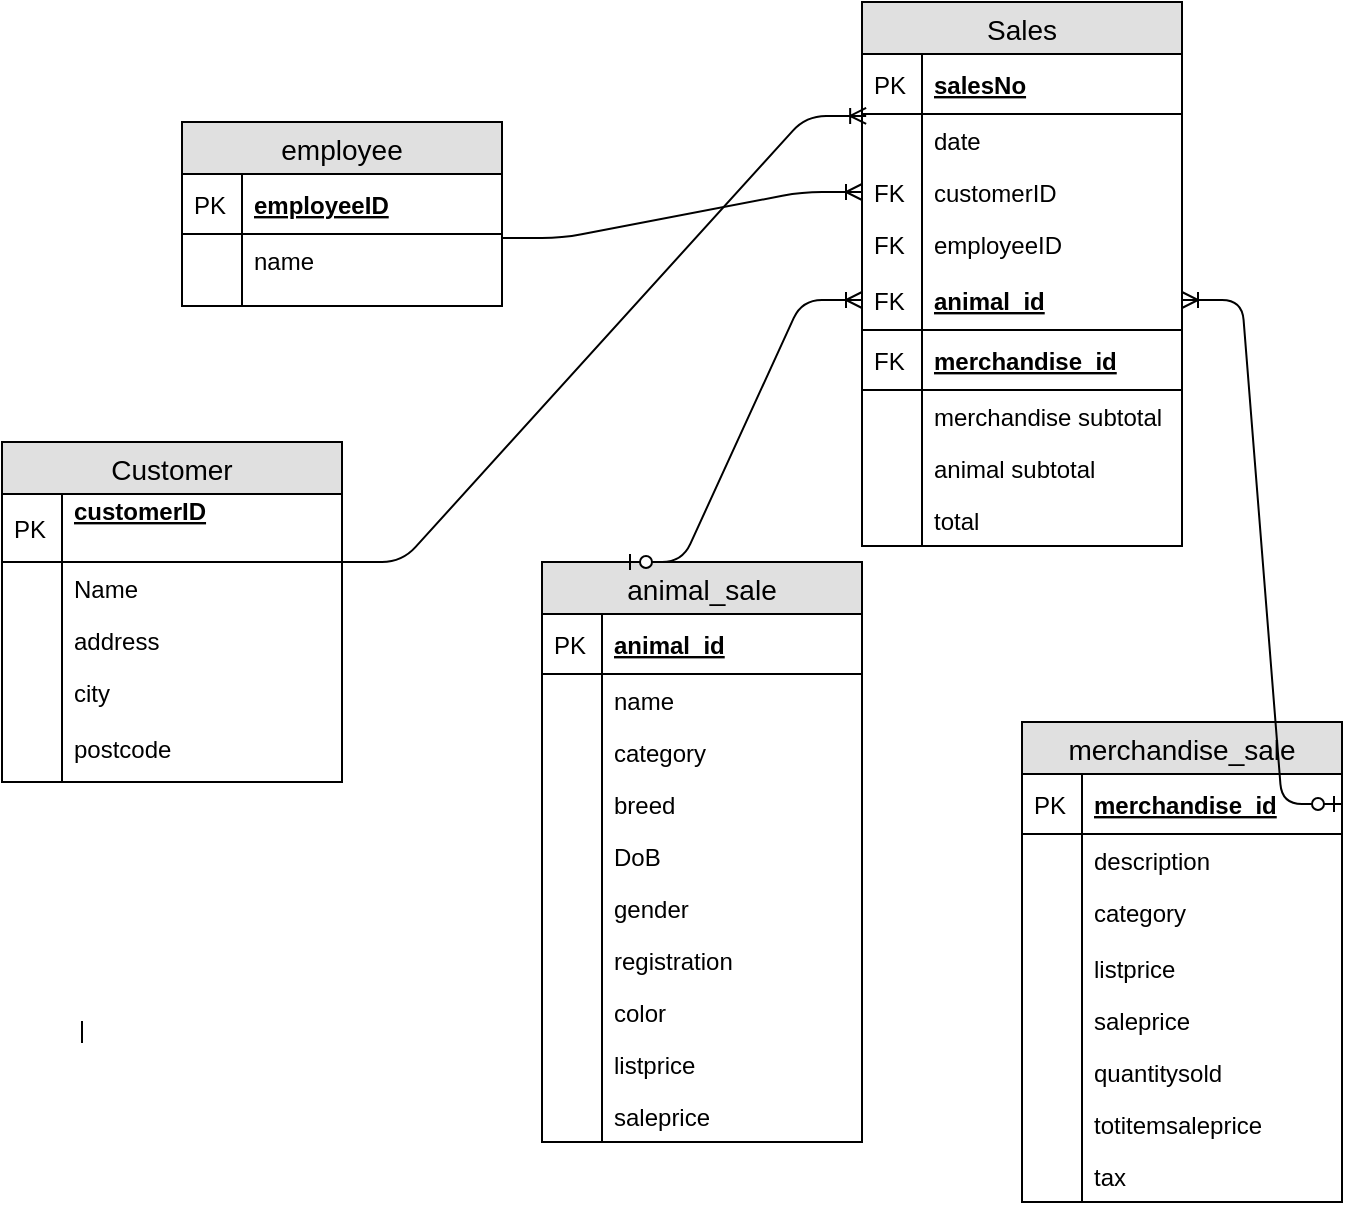 <mxfile version="12.5.3" type="device"><diagram id="j_NuL5c5uJ3YKDHgTJlL" name="Page-1"><mxGraphModel dx="632" dy="703" grid="1" gridSize="10" guides="1" tooltips="1" connect="1" arrows="1" fold="1" page="1" pageScale="1" pageWidth="827" pageHeight="1169" math="0" shadow="0"><root><mxCell id="0"/><mxCell id="1" parent="0"/><mxCell id="MRcP5F7fg_fLgeBPVOdE-1" value="Sales" style="swimlane;fontStyle=0;childLayout=stackLayout;horizontal=1;startSize=26;fillColor=#e0e0e0;horizontalStack=0;resizeParent=1;resizeParentMax=0;resizeLast=0;collapsible=1;marginBottom=0;swimlaneFillColor=#ffffff;align=center;fontSize=14;" parent="1" vertex="1"><mxGeometry x="480" y="10" width="160" height="272" as="geometry"/></mxCell><mxCell id="MRcP5F7fg_fLgeBPVOdE-2" value="salesNo" style="shape=partialRectangle;top=0;left=0;right=0;bottom=1;align=left;verticalAlign=middle;fillColor=none;spacingLeft=34;spacingRight=4;overflow=hidden;rotatable=0;points=[[0,0.5],[1,0.5]];portConstraint=eastwest;dropTarget=0;fontStyle=5;fontSize=12;" parent="MRcP5F7fg_fLgeBPVOdE-1" vertex="1"><mxGeometry y="26" width="160" height="30" as="geometry"/></mxCell><mxCell id="MRcP5F7fg_fLgeBPVOdE-3" value="PK" style="shape=partialRectangle;top=0;left=0;bottom=0;fillColor=none;align=left;verticalAlign=middle;spacingLeft=4;spacingRight=4;overflow=hidden;rotatable=0;points=[];portConstraint=eastwest;part=1;fontSize=12;" parent="MRcP5F7fg_fLgeBPVOdE-2" vertex="1" connectable="0"><mxGeometry width="30" height="30" as="geometry"/></mxCell><mxCell id="MRcP5F7fg_fLgeBPVOdE-4" value="date" style="shape=partialRectangle;top=0;left=0;right=0;bottom=0;align=left;verticalAlign=top;fillColor=none;spacingLeft=34;spacingRight=4;overflow=hidden;rotatable=0;points=[[0,0.5],[1,0.5]];portConstraint=eastwest;dropTarget=0;fontSize=12;" parent="MRcP5F7fg_fLgeBPVOdE-1" vertex="1"><mxGeometry y="56" width="160" height="26" as="geometry"/></mxCell><mxCell id="MRcP5F7fg_fLgeBPVOdE-5" value="" style="shape=partialRectangle;top=0;left=0;bottom=0;fillColor=none;align=left;verticalAlign=top;spacingLeft=4;spacingRight=4;overflow=hidden;rotatable=0;points=[];portConstraint=eastwest;part=1;fontSize=12;" parent="MRcP5F7fg_fLgeBPVOdE-4" vertex="1" connectable="0"><mxGeometry width="30" height="26" as="geometry"/></mxCell><mxCell id="MRcP5F7fg_fLgeBPVOdE-114" value="customerID" style="shape=partialRectangle;top=0;left=0;right=0;bottom=0;align=left;verticalAlign=top;fillColor=none;spacingLeft=34;spacingRight=4;overflow=hidden;rotatable=0;points=[[0,0.5],[1,0.5]];portConstraint=eastwest;dropTarget=0;fontSize=12;" parent="MRcP5F7fg_fLgeBPVOdE-1" vertex="1"><mxGeometry y="82" width="160" height="26" as="geometry"/></mxCell><mxCell id="MRcP5F7fg_fLgeBPVOdE-115" value="FK" style="shape=partialRectangle;top=0;left=0;bottom=0;fillColor=none;align=left;verticalAlign=top;spacingLeft=4;spacingRight=4;overflow=hidden;rotatable=0;points=[];portConstraint=eastwest;part=1;fontSize=12;" parent="MRcP5F7fg_fLgeBPVOdE-114" vertex="1" connectable="0"><mxGeometry width="30" height="26" as="geometry"/></mxCell><mxCell id="MRcP5F7fg_fLgeBPVOdE-117" value="employeeID" style="shape=partialRectangle;top=0;left=0;right=0;bottom=0;align=left;verticalAlign=top;fillColor=none;spacingLeft=34;spacingRight=4;overflow=hidden;rotatable=0;points=[[0,0.5],[1,0.5]];portConstraint=eastwest;dropTarget=0;fontSize=12;" parent="MRcP5F7fg_fLgeBPVOdE-1" vertex="1"><mxGeometry y="108" width="160" height="26" as="geometry"/></mxCell><mxCell id="MRcP5F7fg_fLgeBPVOdE-118" value="FK" style="shape=partialRectangle;top=0;left=0;bottom=0;fillColor=none;align=left;verticalAlign=top;spacingLeft=4;spacingRight=4;overflow=hidden;rotatable=0;points=[];portConstraint=eastwest;part=1;fontSize=12;" parent="MRcP5F7fg_fLgeBPVOdE-117" vertex="1" connectable="0"><mxGeometry width="30" height="26" as="geometry"/></mxCell><mxCell id="c652WcwLyMARkClxKuyc-3" value="animal_id" style="shape=partialRectangle;top=0;left=0;right=0;bottom=1;align=left;verticalAlign=middle;fillColor=none;spacingLeft=34;spacingRight=4;overflow=hidden;rotatable=0;points=[[0,0.5],[1,0.5]];portConstraint=eastwest;dropTarget=0;fontStyle=5;fontSize=12;" parent="MRcP5F7fg_fLgeBPVOdE-1" vertex="1"><mxGeometry y="134" width="160" height="30" as="geometry"/></mxCell><mxCell id="c652WcwLyMARkClxKuyc-4" value="FK" style="shape=partialRectangle;top=0;left=0;bottom=0;fillColor=none;align=left;verticalAlign=middle;spacingLeft=4;spacingRight=4;overflow=hidden;rotatable=0;points=[];portConstraint=eastwest;part=1;fontSize=12;" parent="c652WcwLyMARkClxKuyc-3" vertex="1" connectable="0"><mxGeometry width="30" height="30" as="geometry"/></mxCell><mxCell id="c652WcwLyMARkClxKuyc-5" value="merchandise_id" style="shape=partialRectangle;top=0;left=0;right=0;bottom=1;align=left;verticalAlign=middle;fillColor=none;spacingLeft=34;spacingRight=4;overflow=hidden;rotatable=0;points=[[0,0.5],[1,0.5]];portConstraint=eastwest;dropTarget=0;fontStyle=5;fontSize=12;" parent="MRcP5F7fg_fLgeBPVOdE-1" vertex="1"><mxGeometry y="164" width="160" height="30" as="geometry"/></mxCell><mxCell id="c652WcwLyMARkClxKuyc-6" value="FK" style="shape=partialRectangle;top=0;left=0;bottom=0;fillColor=none;align=left;verticalAlign=middle;spacingLeft=4;spacingRight=4;overflow=hidden;rotatable=0;points=[];portConstraint=eastwest;part=1;fontSize=12;" parent="c652WcwLyMARkClxKuyc-5" vertex="1" connectable="0"><mxGeometry width="30" height="30" as="geometry"/></mxCell><mxCell id="8PQz-O7o-NSwxEr3euZj-3" value="merchandise subtotal" style="shape=partialRectangle;top=0;left=0;right=0;bottom=0;align=left;verticalAlign=top;fillColor=none;spacingLeft=34;spacingRight=4;overflow=hidden;rotatable=0;points=[[0,0.5],[1,0.5]];portConstraint=eastwest;dropTarget=0;fontSize=12;" vertex="1" parent="MRcP5F7fg_fLgeBPVOdE-1"><mxGeometry y="194" width="160" height="26" as="geometry"/></mxCell><mxCell id="8PQz-O7o-NSwxEr3euZj-4" value="" style="shape=partialRectangle;top=0;left=0;bottom=0;fillColor=none;align=left;verticalAlign=top;spacingLeft=4;spacingRight=4;overflow=hidden;rotatable=0;points=[];portConstraint=eastwest;part=1;fontSize=12;" vertex="1" connectable="0" parent="8PQz-O7o-NSwxEr3euZj-3"><mxGeometry width="30" height="26" as="geometry"/></mxCell><mxCell id="8PQz-O7o-NSwxEr3euZj-1" value="animal subtotal" style="shape=partialRectangle;top=0;left=0;right=0;bottom=0;align=left;verticalAlign=top;fillColor=none;spacingLeft=34;spacingRight=4;overflow=hidden;rotatable=0;points=[[0,0.5],[1,0.5]];portConstraint=eastwest;dropTarget=0;fontSize=12;" vertex="1" parent="MRcP5F7fg_fLgeBPVOdE-1"><mxGeometry y="220" width="160" height="26" as="geometry"/></mxCell><mxCell id="8PQz-O7o-NSwxEr3euZj-2" value="" style="shape=partialRectangle;top=0;left=0;bottom=0;fillColor=none;align=left;verticalAlign=top;spacingLeft=4;spacingRight=4;overflow=hidden;rotatable=0;points=[];portConstraint=eastwest;part=1;fontSize=12;" vertex="1" connectable="0" parent="8PQz-O7o-NSwxEr3euZj-1"><mxGeometry width="30" height="26" as="geometry"/></mxCell><mxCell id="MRcP5F7fg_fLgeBPVOdE-111" value="total" style="shape=partialRectangle;top=0;left=0;right=0;bottom=0;align=left;verticalAlign=top;fillColor=none;spacingLeft=34;spacingRight=4;overflow=hidden;rotatable=0;points=[[0,0.5],[1,0.5]];portConstraint=eastwest;dropTarget=0;fontSize=12;" parent="MRcP5F7fg_fLgeBPVOdE-1" vertex="1"><mxGeometry y="246" width="160" height="26" as="geometry"/></mxCell><mxCell id="MRcP5F7fg_fLgeBPVOdE-112" value="" style="shape=partialRectangle;top=0;left=0;bottom=0;fillColor=none;align=left;verticalAlign=top;spacingLeft=4;spacingRight=4;overflow=hidden;rotatable=0;points=[];portConstraint=eastwest;part=1;fontSize=12;" parent="MRcP5F7fg_fLgeBPVOdE-111" vertex="1" connectable="0"><mxGeometry width="30" height="26" as="geometry"/></mxCell><mxCell id="MRcP5F7fg_fLgeBPVOdE-12" value="Customer" style="swimlane;fontStyle=0;childLayout=stackLayout;horizontal=1;startSize=26;fillColor=#e0e0e0;horizontalStack=0;resizeParent=1;resizeParentMax=0;resizeLast=0;collapsible=1;marginBottom=0;swimlaneFillColor=#ffffff;align=center;fontSize=14;" parent="1" vertex="1"><mxGeometry x="50" y="230" width="170" height="170" as="geometry"/></mxCell><mxCell id="MRcP5F7fg_fLgeBPVOdE-13" value="customerID&#10;&#10;" style="shape=partialRectangle;top=0;left=0;right=0;bottom=1;align=left;verticalAlign=middle;fillColor=none;spacingLeft=34;spacingRight=4;overflow=hidden;rotatable=0;points=[[0,0.5],[1,0.5]];portConstraint=eastwest;dropTarget=0;fontStyle=5;fontSize=12;" parent="MRcP5F7fg_fLgeBPVOdE-12" vertex="1"><mxGeometry y="26" width="170" height="34" as="geometry"/></mxCell><mxCell id="MRcP5F7fg_fLgeBPVOdE-14" value="PK" style="shape=partialRectangle;top=0;left=0;bottom=0;fillColor=none;align=left;verticalAlign=middle;spacingLeft=4;spacingRight=4;overflow=hidden;rotatable=0;points=[];portConstraint=eastwest;part=1;fontSize=12;" parent="MRcP5F7fg_fLgeBPVOdE-13" vertex="1" connectable="0"><mxGeometry width="30" height="34" as="geometry"/></mxCell><mxCell id="MRcP5F7fg_fLgeBPVOdE-15" value="Name&#10;&#10;" style="shape=partialRectangle;top=0;left=0;right=0;bottom=0;align=left;verticalAlign=top;fillColor=none;spacingLeft=34;spacingRight=4;overflow=hidden;rotatable=0;points=[[0,0.5],[1,0.5]];portConstraint=eastwest;dropTarget=0;fontSize=12;" parent="MRcP5F7fg_fLgeBPVOdE-12" vertex="1"><mxGeometry y="60" width="170" height="26" as="geometry"/></mxCell><mxCell id="MRcP5F7fg_fLgeBPVOdE-16" value="" style="shape=partialRectangle;top=0;left=0;bottom=0;fillColor=none;align=left;verticalAlign=top;spacingLeft=4;spacingRight=4;overflow=hidden;rotatable=0;points=[];portConstraint=eastwest;part=1;fontSize=12;" parent="MRcP5F7fg_fLgeBPVOdE-15" vertex="1" connectable="0"><mxGeometry width="30" height="26" as="geometry"/></mxCell><mxCell id="MRcP5F7fg_fLgeBPVOdE-17" value="address" style="shape=partialRectangle;top=0;left=0;right=0;bottom=0;align=left;verticalAlign=top;fillColor=none;spacingLeft=34;spacingRight=4;overflow=hidden;rotatable=0;points=[[0,0.5],[1,0.5]];portConstraint=eastwest;dropTarget=0;fontSize=12;" parent="MRcP5F7fg_fLgeBPVOdE-12" vertex="1"><mxGeometry y="86" width="170" height="26" as="geometry"/></mxCell><mxCell id="MRcP5F7fg_fLgeBPVOdE-18" value="" style="shape=partialRectangle;top=0;left=0;bottom=0;fillColor=none;align=left;verticalAlign=top;spacingLeft=4;spacingRight=4;overflow=hidden;rotatable=0;points=[];portConstraint=eastwest;part=1;fontSize=12;" parent="MRcP5F7fg_fLgeBPVOdE-17" vertex="1" connectable="0"><mxGeometry width="30" height="26" as="geometry"/></mxCell><mxCell id="MRcP5F7fg_fLgeBPVOdE-19" value="city&#10;&#10;postcode" style="shape=partialRectangle;top=0;left=0;right=0;bottom=0;align=left;verticalAlign=top;fillColor=none;spacingLeft=34;spacingRight=4;overflow=hidden;rotatable=0;points=[[0,0.5],[1,0.5]];portConstraint=eastwest;dropTarget=0;fontSize=12;" parent="MRcP5F7fg_fLgeBPVOdE-12" vertex="1"><mxGeometry y="112" width="170" height="58" as="geometry"/></mxCell><mxCell id="MRcP5F7fg_fLgeBPVOdE-20" value="" style="shape=partialRectangle;top=0;left=0;bottom=0;fillColor=none;align=left;verticalAlign=top;spacingLeft=4;spacingRight=4;overflow=hidden;rotatable=0;points=[];portConstraint=eastwest;part=1;fontSize=12;" parent="MRcP5F7fg_fLgeBPVOdE-19" vertex="1" connectable="0"><mxGeometry width="30" height="58" as="geometry"/></mxCell><mxCell id="MRcP5F7fg_fLgeBPVOdE-21" value="" style="shape=partialRectangle;top=0;left=0;right=0;bottom=0;align=left;verticalAlign=top;fillColor=none;spacingLeft=34;spacingRight=4;overflow=hidden;rotatable=0;points=[[0,0.5],[1,0.5]];portConstraint=eastwest;dropTarget=0;fontSize=12;" parent="1" vertex="1"><mxGeometry x="60" y="520" width="170" height="10" as="geometry"/></mxCell><mxCell id="MRcP5F7fg_fLgeBPVOdE-22" value="" style="shape=partialRectangle;top=0;left=0;bottom=0;fillColor=none;align=left;verticalAlign=top;spacingLeft=4;spacingRight=4;overflow=hidden;rotatable=0;points=[];portConstraint=eastwest;part=1;fontSize=12;" parent="MRcP5F7fg_fLgeBPVOdE-21" vertex="1" connectable="0"><mxGeometry width="30" height="10" as="geometry"/></mxCell><object label="employee" dd="" adfdf="" id="MRcP5F7fg_fLgeBPVOdE-26"><mxCell style="swimlane;fontStyle=0;childLayout=stackLayout;horizontal=1;startSize=26;fillColor=#e0e0e0;horizontalStack=0;resizeParent=1;resizeParentMax=0;resizeLast=0;collapsible=1;marginBottom=0;swimlaneFillColor=#ffffff;align=center;fontSize=14;" parent="1" vertex="1"><mxGeometry x="140" y="70" width="160" height="92" as="geometry"/></mxCell></object><mxCell id="MRcP5F7fg_fLgeBPVOdE-27" value="employeeID" style="shape=partialRectangle;top=0;left=0;right=0;bottom=1;align=left;verticalAlign=middle;fillColor=none;spacingLeft=34;spacingRight=4;overflow=hidden;rotatable=0;points=[[0,0.5],[1,0.5]];portConstraint=eastwest;dropTarget=0;fontStyle=5;fontSize=12;" parent="MRcP5F7fg_fLgeBPVOdE-26" vertex="1"><mxGeometry y="26" width="160" height="30" as="geometry"/></mxCell><mxCell id="MRcP5F7fg_fLgeBPVOdE-28" value="PK" style="shape=partialRectangle;top=0;left=0;bottom=0;fillColor=none;align=left;verticalAlign=middle;spacingLeft=4;spacingRight=4;overflow=hidden;rotatable=0;points=[];portConstraint=eastwest;part=1;fontSize=12;" parent="MRcP5F7fg_fLgeBPVOdE-27" vertex="1" connectable="0"><mxGeometry width="30" height="30" as="geometry"/></mxCell><mxCell id="MRcP5F7fg_fLgeBPVOdE-29" value="name" style="shape=partialRectangle;top=0;left=0;right=0;bottom=0;align=left;verticalAlign=top;fillColor=none;spacingLeft=34;spacingRight=4;overflow=hidden;rotatable=0;points=[[0,0.5],[1,0.5]];portConstraint=eastwest;dropTarget=0;fontSize=12;" parent="MRcP5F7fg_fLgeBPVOdE-26" vertex="1"><mxGeometry y="56" width="160" height="26" as="geometry"/></mxCell><mxCell id="MRcP5F7fg_fLgeBPVOdE-30" value="" style="shape=partialRectangle;top=0;left=0;bottom=0;fillColor=none;align=left;verticalAlign=top;spacingLeft=4;spacingRight=4;overflow=hidden;rotatable=0;points=[];portConstraint=eastwest;part=1;fontSize=12;" parent="MRcP5F7fg_fLgeBPVOdE-29" vertex="1" connectable="0"><mxGeometry width="30" height="26" as="geometry"/></mxCell><mxCell id="MRcP5F7fg_fLgeBPVOdE-35" value="" style="shape=partialRectangle;top=0;left=0;right=0;bottom=0;align=left;verticalAlign=top;fillColor=none;spacingLeft=34;spacingRight=4;overflow=hidden;rotatable=0;points=[[0,0.5],[1,0.5]];portConstraint=eastwest;dropTarget=0;fontSize=12;" parent="MRcP5F7fg_fLgeBPVOdE-26" vertex="1"><mxGeometry y="82" width="160" height="10" as="geometry"/></mxCell><mxCell id="MRcP5F7fg_fLgeBPVOdE-36" value="" style="shape=partialRectangle;top=0;left=0;bottom=0;fillColor=none;align=left;verticalAlign=top;spacingLeft=4;spacingRight=4;overflow=hidden;rotatable=0;points=[];portConstraint=eastwest;part=1;fontSize=12;" parent="MRcP5F7fg_fLgeBPVOdE-35" vertex="1" connectable="0"><mxGeometry width="30" height="10" as="geometry"/></mxCell><mxCell id="MRcP5F7fg_fLgeBPVOdE-37" value="animal_sale" style="swimlane;fontStyle=0;childLayout=stackLayout;horizontal=1;startSize=26;fillColor=#e0e0e0;horizontalStack=0;resizeParent=1;resizeParentMax=0;resizeLast=0;collapsible=1;marginBottom=0;swimlaneFillColor=#ffffff;align=center;fontSize=14;" parent="1" vertex="1"><mxGeometry x="320" y="290" width="160" height="290" as="geometry"/></mxCell><mxCell id="MRcP5F7fg_fLgeBPVOdE-38" value="animal_id" style="shape=partialRectangle;top=0;left=0;right=0;bottom=1;align=left;verticalAlign=middle;fillColor=none;spacingLeft=34;spacingRight=4;overflow=hidden;rotatable=0;points=[[0,0.5],[1,0.5]];portConstraint=eastwest;dropTarget=0;fontStyle=5;fontSize=12;" parent="MRcP5F7fg_fLgeBPVOdE-37" vertex="1"><mxGeometry y="26" width="160" height="30" as="geometry"/></mxCell><mxCell id="MRcP5F7fg_fLgeBPVOdE-39" value="PK" style="shape=partialRectangle;top=0;left=0;bottom=0;fillColor=none;align=left;verticalAlign=middle;spacingLeft=4;spacingRight=4;overflow=hidden;rotatable=0;points=[];portConstraint=eastwest;part=1;fontSize=12;" parent="MRcP5F7fg_fLgeBPVOdE-38" vertex="1" connectable="0"><mxGeometry width="30" height="30" as="geometry"/></mxCell><mxCell id="MRcP5F7fg_fLgeBPVOdE-40" value="name" style="shape=partialRectangle;top=0;left=0;right=0;bottom=0;align=left;verticalAlign=top;fillColor=none;spacingLeft=34;spacingRight=4;overflow=hidden;rotatable=0;points=[[0,0.5],[1,0.5]];portConstraint=eastwest;dropTarget=0;fontSize=12;" parent="MRcP5F7fg_fLgeBPVOdE-37" vertex="1"><mxGeometry y="56" width="160" height="26" as="geometry"/></mxCell><mxCell id="MRcP5F7fg_fLgeBPVOdE-41" value="" style="shape=partialRectangle;top=0;left=0;bottom=0;fillColor=none;align=left;verticalAlign=top;spacingLeft=4;spacingRight=4;overflow=hidden;rotatable=0;points=[];portConstraint=eastwest;part=1;fontSize=12;" parent="MRcP5F7fg_fLgeBPVOdE-40" vertex="1" connectable="0"><mxGeometry width="30" height="26" as="geometry"/></mxCell><mxCell id="MRcP5F7fg_fLgeBPVOdE-42" value="category" style="shape=partialRectangle;top=0;left=0;right=0;bottom=0;align=left;verticalAlign=top;fillColor=none;spacingLeft=34;spacingRight=4;overflow=hidden;rotatable=0;points=[[0,0.5],[1,0.5]];portConstraint=eastwest;dropTarget=0;fontSize=12;" parent="MRcP5F7fg_fLgeBPVOdE-37" vertex="1"><mxGeometry y="82" width="160" height="26" as="geometry"/></mxCell><mxCell id="MRcP5F7fg_fLgeBPVOdE-43" value="" style="shape=partialRectangle;top=0;left=0;bottom=0;fillColor=none;align=left;verticalAlign=top;spacingLeft=4;spacingRight=4;overflow=hidden;rotatable=0;points=[];portConstraint=eastwest;part=1;fontSize=12;" parent="MRcP5F7fg_fLgeBPVOdE-42" vertex="1" connectable="0"><mxGeometry width="30" height="26" as="geometry"/></mxCell><mxCell id="MRcP5F7fg_fLgeBPVOdE-44" value="breed" style="shape=partialRectangle;top=0;left=0;right=0;bottom=0;align=left;verticalAlign=top;fillColor=none;spacingLeft=34;spacingRight=4;overflow=hidden;rotatable=0;points=[[0,0.5],[1,0.5]];portConstraint=eastwest;dropTarget=0;fontSize=12;" parent="MRcP5F7fg_fLgeBPVOdE-37" vertex="1"><mxGeometry y="108" width="160" height="26" as="geometry"/></mxCell><mxCell id="MRcP5F7fg_fLgeBPVOdE-45" value="" style="shape=partialRectangle;top=0;left=0;bottom=0;fillColor=none;align=left;verticalAlign=top;spacingLeft=4;spacingRight=4;overflow=hidden;rotatable=0;points=[];portConstraint=eastwest;part=1;fontSize=12;" parent="MRcP5F7fg_fLgeBPVOdE-44" vertex="1" connectable="0"><mxGeometry width="30" height="26" as="geometry"/></mxCell><mxCell id="MRcP5F7fg_fLgeBPVOdE-48" value="DoB" style="shape=partialRectangle;top=0;left=0;right=0;bottom=0;align=left;verticalAlign=top;fillColor=none;spacingLeft=34;spacingRight=4;overflow=hidden;rotatable=0;points=[[0,0.5],[1,0.5]];portConstraint=eastwest;dropTarget=0;fontSize=12;" parent="MRcP5F7fg_fLgeBPVOdE-37" vertex="1"><mxGeometry y="134" width="160" height="26" as="geometry"/></mxCell><mxCell id="MRcP5F7fg_fLgeBPVOdE-49" value="" style="shape=partialRectangle;top=0;left=0;bottom=0;fillColor=none;align=left;verticalAlign=top;spacingLeft=4;spacingRight=4;overflow=hidden;rotatable=0;points=[];portConstraint=eastwest;part=1;fontSize=12;" parent="MRcP5F7fg_fLgeBPVOdE-48" vertex="1" connectable="0"><mxGeometry width="30" height="26" as="geometry"/></mxCell><mxCell id="MRcP5F7fg_fLgeBPVOdE-54" value="gender" style="shape=partialRectangle;top=0;left=0;right=0;bottom=0;align=left;verticalAlign=top;fillColor=none;spacingLeft=34;spacingRight=4;overflow=hidden;rotatable=0;points=[[0,0.5],[1,0.5]];portConstraint=eastwest;dropTarget=0;fontSize=12;" parent="MRcP5F7fg_fLgeBPVOdE-37" vertex="1"><mxGeometry y="160" width="160" height="26" as="geometry"/></mxCell><mxCell id="MRcP5F7fg_fLgeBPVOdE-55" value="" style="shape=partialRectangle;top=0;left=0;bottom=0;fillColor=none;align=left;verticalAlign=top;spacingLeft=4;spacingRight=4;overflow=hidden;rotatable=0;points=[];portConstraint=eastwest;part=1;fontSize=12;" parent="MRcP5F7fg_fLgeBPVOdE-54" vertex="1" connectable="0"><mxGeometry width="30" height="26" as="geometry"/></mxCell><mxCell id="MRcP5F7fg_fLgeBPVOdE-52" value="registration" style="shape=partialRectangle;top=0;left=0;right=0;bottom=0;align=left;verticalAlign=top;fillColor=none;spacingLeft=34;spacingRight=4;overflow=hidden;rotatable=0;points=[[0,0.5],[1,0.5]];portConstraint=eastwest;dropTarget=0;fontSize=12;" parent="MRcP5F7fg_fLgeBPVOdE-37" vertex="1"><mxGeometry y="186" width="160" height="26" as="geometry"/></mxCell><mxCell id="MRcP5F7fg_fLgeBPVOdE-53" value="" style="shape=partialRectangle;top=0;left=0;bottom=0;fillColor=none;align=left;verticalAlign=top;spacingLeft=4;spacingRight=4;overflow=hidden;rotatable=0;points=[];portConstraint=eastwest;part=1;fontSize=12;" parent="MRcP5F7fg_fLgeBPVOdE-52" vertex="1" connectable="0"><mxGeometry width="30" height="26" as="geometry"/></mxCell><mxCell id="MRcP5F7fg_fLgeBPVOdE-56" value="color" style="shape=partialRectangle;top=0;left=0;right=0;bottom=0;align=left;verticalAlign=top;fillColor=none;spacingLeft=34;spacingRight=4;overflow=hidden;rotatable=0;points=[[0,0.5],[1,0.5]];portConstraint=eastwest;dropTarget=0;fontSize=12;" parent="MRcP5F7fg_fLgeBPVOdE-37" vertex="1"><mxGeometry y="212" width="160" height="26" as="geometry"/></mxCell><mxCell id="MRcP5F7fg_fLgeBPVOdE-57" value="" style="shape=partialRectangle;top=0;left=0;bottom=0;fillColor=none;align=left;verticalAlign=top;spacingLeft=4;spacingRight=4;overflow=hidden;rotatable=0;points=[];portConstraint=eastwest;part=1;fontSize=12;" parent="MRcP5F7fg_fLgeBPVOdE-56" vertex="1" connectable="0"><mxGeometry width="30" height="26" as="geometry"/></mxCell><mxCell id="MRcP5F7fg_fLgeBPVOdE-60" value="listprice" style="shape=partialRectangle;top=0;left=0;right=0;bottom=0;align=left;verticalAlign=top;fillColor=none;spacingLeft=34;spacingRight=4;overflow=hidden;rotatable=0;points=[[0,0.5],[1,0.5]];portConstraint=eastwest;dropTarget=0;fontSize=12;" parent="MRcP5F7fg_fLgeBPVOdE-37" vertex="1"><mxGeometry y="238" width="160" height="26" as="geometry"/></mxCell><mxCell id="MRcP5F7fg_fLgeBPVOdE-61" value="" style="shape=partialRectangle;top=0;left=0;bottom=0;fillColor=none;align=left;verticalAlign=top;spacingLeft=4;spacingRight=4;overflow=hidden;rotatable=0;points=[];portConstraint=eastwest;part=1;fontSize=12;" parent="MRcP5F7fg_fLgeBPVOdE-60" vertex="1" connectable="0"><mxGeometry width="30" height="26" as="geometry"/></mxCell><mxCell id="MRcP5F7fg_fLgeBPVOdE-62" value="saleprice" style="shape=partialRectangle;top=0;left=0;right=0;bottom=0;align=left;verticalAlign=top;fillColor=none;spacingLeft=34;spacingRight=4;overflow=hidden;rotatable=0;points=[[0,0.5],[1,0.5]];portConstraint=eastwest;dropTarget=0;fontSize=12;" parent="MRcP5F7fg_fLgeBPVOdE-37" vertex="1"><mxGeometry y="264" width="160" height="26" as="geometry"/></mxCell><mxCell id="MRcP5F7fg_fLgeBPVOdE-63" value="" style="shape=partialRectangle;top=0;left=0;bottom=0;fillColor=none;align=left;verticalAlign=top;spacingLeft=4;spacingRight=4;overflow=hidden;rotatable=0;points=[];portConstraint=eastwest;part=1;fontSize=12;" parent="MRcP5F7fg_fLgeBPVOdE-62" vertex="1" connectable="0"><mxGeometry width="30" height="26" as="geometry"/></mxCell><mxCell id="MRcP5F7fg_fLgeBPVOdE-75" value="merchandise_sale" style="swimlane;fontStyle=0;childLayout=stackLayout;horizontal=1;startSize=26;fillColor=#e0e0e0;horizontalStack=0;resizeParent=1;resizeParentMax=0;resizeLast=0;collapsible=1;marginBottom=0;swimlaneFillColor=#ffffff;align=center;fontSize=14;" parent="1" vertex="1"><mxGeometry x="560" y="370" width="160" height="240" as="geometry"/></mxCell><mxCell id="MRcP5F7fg_fLgeBPVOdE-76" value="merchandise_id" style="shape=partialRectangle;top=0;left=0;right=0;bottom=1;align=left;verticalAlign=middle;fillColor=none;spacingLeft=34;spacingRight=4;overflow=hidden;rotatable=0;points=[[0,0.5],[1,0.5]];portConstraint=eastwest;dropTarget=0;fontStyle=5;fontSize=12;" parent="MRcP5F7fg_fLgeBPVOdE-75" vertex="1"><mxGeometry y="26" width="160" height="30" as="geometry"/></mxCell><mxCell id="MRcP5F7fg_fLgeBPVOdE-77" value="PK" style="shape=partialRectangle;top=0;left=0;bottom=0;fillColor=none;align=left;verticalAlign=middle;spacingLeft=4;spacingRight=4;overflow=hidden;rotatable=0;points=[];portConstraint=eastwest;part=1;fontSize=12;" parent="MRcP5F7fg_fLgeBPVOdE-76" vertex="1" connectable="0"><mxGeometry width="30" height="30" as="geometry"/></mxCell><mxCell id="MRcP5F7fg_fLgeBPVOdE-78" value="description" style="shape=partialRectangle;top=0;left=0;right=0;bottom=0;align=left;verticalAlign=top;fillColor=none;spacingLeft=34;spacingRight=4;overflow=hidden;rotatable=0;points=[[0,0.5],[1,0.5]];portConstraint=eastwest;dropTarget=0;fontSize=12;" parent="MRcP5F7fg_fLgeBPVOdE-75" vertex="1"><mxGeometry y="56" width="160" height="26" as="geometry"/></mxCell><mxCell id="MRcP5F7fg_fLgeBPVOdE-79" value="" style="shape=partialRectangle;top=0;left=0;bottom=0;fillColor=none;align=left;verticalAlign=top;spacingLeft=4;spacingRight=4;overflow=hidden;rotatable=0;points=[];portConstraint=eastwest;part=1;fontSize=12;" parent="MRcP5F7fg_fLgeBPVOdE-78" vertex="1" connectable="0"><mxGeometry width="30" height="26" as="geometry"/></mxCell><mxCell id="MRcP5F7fg_fLgeBPVOdE-80" value="category" style="shape=partialRectangle;top=0;left=0;right=0;bottom=0;align=left;verticalAlign=top;fillColor=none;spacingLeft=34;spacingRight=4;overflow=hidden;rotatable=0;points=[[0,0.5],[1,0.5]];portConstraint=eastwest;dropTarget=0;fontSize=12;" parent="MRcP5F7fg_fLgeBPVOdE-75" vertex="1"><mxGeometry y="82" width="160" height="28" as="geometry"/></mxCell><mxCell id="MRcP5F7fg_fLgeBPVOdE-81" value="" style="shape=partialRectangle;top=0;left=0;bottom=0;fillColor=none;align=left;verticalAlign=top;spacingLeft=4;spacingRight=4;overflow=hidden;rotatable=0;points=[];portConstraint=eastwest;part=1;fontSize=12;" parent="MRcP5F7fg_fLgeBPVOdE-80" vertex="1" connectable="0"><mxGeometry width="30" height="28" as="geometry"/></mxCell><mxCell id="MRcP5F7fg_fLgeBPVOdE-82" value="listprice" style="shape=partialRectangle;top=0;left=0;right=0;bottom=0;align=left;verticalAlign=top;fillColor=none;spacingLeft=34;spacingRight=4;overflow=hidden;rotatable=0;points=[[0,0.5],[1,0.5]];portConstraint=eastwest;dropTarget=0;fontSize=12;" parent="MRcP5F7fg_fLgeBPVOdE-75" vertex="1"><mxGeometry y="110" width="160" height="26" as="geometry"/></mxCell><mxCell id="MRcP5F7fg_fLgeBPVOdE-83" value="" style="shape=partialRectangle;top=0;left=0;bottom=0;fillColor=none;align=left;verticalAlign=top;spacingLeft=4;spacingRight=4;overflow=hidden;rotatable=0;points=[];portConstraint=eastwest;part=1;fontSize=12;" parent="MRcP5F7fg_fLgeBPVOdE-82" vertex="1" connectable="0"><mxGeometry width="30" height="26" as="geometry"/></mxCell><mxCell id="MRcP5F7fg_fLgeBPVOdE-90" value="saleprice" style="shape=partialRectangle;top=0;left=0;right=0;bottom=0;align=left;verticalAlign=top;fillColor=none;spacingLeft=34;spacingRight=4;overflow=hidden;rotatable=0;points=[[0,0.5],[1,0.5]];portConstraint=eastwest;dropTarget=0;fontSize=12;" parent="MRcP5F7fg_fLgeBPVOdE-75" vertex="1"><mxGeometry y="136" width="160" height="26" as="geometry"/></mxCell><mxCell id="MRcP5F7fg_fLgeBPVOdE-91" value="" style="shape=partialRectangle;top=0;left=0;bottom=0;fillColor=none;align=left;verticalAlign=top;spacingLeft=4;spacingRight=4;overflow=hidden;rotatable=0;points=[];portConstraint=eastwest;part=1;fontSize=12;" parent="MRcP5F7fg_fLgeBPVOdE-90" vertex="1" connectable="0"><mxGeometry width="30" height="26" as="geometry"/></mxCell><mxCell id="MRcP5F7fg_fLgeBPVOdE-92" value="quantitysold" style="shape=partialRectangle;top=0;left=0;right=0;bottom=0;align=left;verticalAlign=top;fillColor=none;spacingLeft=34;spacingRight=4;overflow=hidden;rotatable=0;points=[[0,0.5],[1,0.5]];portConstraint=eastwest;dropTarget=0;fontSize=12;" parent="MRcP5F7fg_fLgeBPVOdE-75" vertex="1"><mxGeometry y="162" width="160" height="26" as="geometry"/></mxCell><mxCell id="MRcP5F7fg_fLgeBPVOdE-93" value="" style="shape=partialRectangle;top=0;left=0;bottom=0;fillColor=none;align=left;verticalAlign=top;spacingLeft=4;spacingRight=4;overflow=hidden;rotatable=0;points=[];portConstraint=eastwest;part=1;fontSize=12;" parent="MRcP5F7fg_fLgeBPVOdE-92" vertex="1" connectable="0"><mxGeometry width="30" height="26" as="geometry"/></mxCell><mxCell id="MRcP5F7fg_fLgeBPVOdE-100" value="totitemsaleprice" style="shape=partialRectangle;top=0;left=0;right=0;bottom=0;align=left;verticalAlign=top;fillColor=none;spacingLeft=34;spacingRight=4;overflow=hidden;rotatable=0;points=[[0,0.5],[1,0.5]];portConstraint=eastwest;dropTarget=0;fontSize=12;" parent="MRcP5F7fg_fLgeBPVOdE-75" vertex="1"><mxGeometry y="188" width="160" height="26" as="geometry"/></mxCell><mxCell id="MRcP5F7fg_fLgeBPVOdE-101" value="" style="shape=partialRectangle;top=0;left=0;bottom=0;fillColor=none;align=left;verticalAlign=top;spacingLeft=4;spacingRight=4;overflow=hidden;rotatable=0;points=[];portConstraint=eastwest;part=1;fontSize=12;" parent="MRcP5F7fg_fLgeBPVOdE-100" vertex="1" connectable="0"><mxGeometry width="30" height="26" as="geometry"/></mxCell><mxCell id="MRcP5F7fg_fLgeBPVOdE-94" value="tax" style="shape=partialRectangle;top=0;left=0;right=0;bottom=0;align=left;verticalAlign=top;fillColor=none;spacingLeft=34;spacingRight=4;overflow=hidden;rotatable=0;points=[[0,0.5],[1,0.5]];portConstraint=eastwest;dropTarget=0;fontSize=12;" parent="MRcP5F7fg_fLgeBPVOdE-75" vertex="1"><mxGeometry y="214" width="160" height="26" as="geometry"/></mxCell><mxCell id="MRcP5F7fg_fLgeBPVOdE-95" value="" style="shape=partialRectangle;top=0;left=0;bottom=0;fillColor=none;align=left;verticalAlign=top;spacingLeft=4;spacingRight=4;overflow=hidden;rotatable=0;points=[];portConstraint=eastwest;part=1;fontSize=12;" parent="MRcP5F7fg_fLgeBPVOdE-94" vertex="1" connectable="0"><mxGeometry width="30" height="26" as="geometry"/></mxCell><mxCell id="MRcP5F7fg_fLgeBPVOdE-113" value="" style="edgeStyle=entityRelationEdgeStyle;fontSize=12;html=1;endArrow=ERoneToMany;entryX=0.013;entryY=0.038;entryDx=0;entryDy=0;entryPerimeter=0;" parent="1" target="MRcP5F7fg_fLgeBPVOdE-4" edge="1"><mxGeometry width="100" height="100" relative="1" as="geometry"><mxPoint x="220" y="290" as="sourcePoint"/><mxPoint x="320" y="190" as="targetPoint"/></mxGeometry></mxCell><mxCell id="MRcP5F7fg_fLgeBPVOdE-116" value="" style="edgeStyle=entityRelationEdgeStyle;fontSize=12;html=1;endArrow=ERoneToMany;entryX=0;entryY=0.5;entryDx=0;entryDy=0;" parent="1" target="MRcP5F7fg_fLgeBPVOdE-114" edge="1"><mxGeometry width="100" height="100" relative="1" as="geometry"><mxPoint x="300" y="128" as="sourcePoint"/><mxPoint x="400" y="28" as="targetPoint"/></mxGeometry></mxCell><mxCell id="8PQz-O7o-NSwxEr3euZj-5" value="" style="edgeStyle=entityRelationEdgeStyle;fontSize=12;html=1;endArrow=ERoneToMany;startArrow=ERzeroToOne;entryX=0;entryY=0.5;entryDx=0;entryDy=0;exitX=0.25;exitY=0;exitDx=0;exitDy=0;" edge="1" parent="1" source="MRcP5F7fg_fLgeBPVOdE-37" target="c652WcwLyMARkClxKuyc-3"><mxGeometry width="100" height="100" relative="1" as="geometry"><mxPoint x="390" y="290" as="sourcePoint"/><mxPoint x="470" y="190" as="targetPoint"/></mxGeometry></mxCell><mxCell id="8PQz-O7o-NSwxEr3euZj-6" value="" style="edgeStyle=entityRelationEdgeStyle;fontSize=12;html=1;endArrow=ERoneToMany;startArrow=ERzeroToOne;exitX=1;exitY=0.5;exitDx=0;exitDy=0;" edge="1" parent="1" source="MRcP5F7fg_fLgeBPVOdE-76" target="c652WcwLyMARkClxKuyc-3"><mxGeometry width="100" height="100" relative="1" as="geometry"><mxPoint x="660" y="282" as="sourcePoint"/><mxPoint x="760" y="182" as="targetPoint"/></mxGeometry></mxCell></root></mxGraphModel></diagram></mxfile>